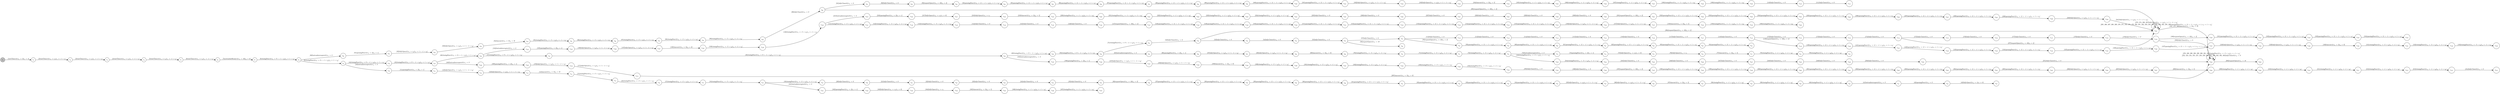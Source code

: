 digraph EFSM{
  graph [rankdir="LR", fontname="Latin Modern Math"];
  node [color="black", fillcolor="white", shape="circle", style="filled", fontname="Latin Modern Math"];
  edge [fontname="Latin Modern Math"];

  s0[fillcolor="gray", label=<s<sub>0</sub>>];
  s1[label=<s<sub>1</sub>>];
  s2[label=<s<sub>2</sub>>];
  s3[label=<s<sub>3</sub>>];
  s4[label=<s<sub>4</sub>>];
  s5[label=<s<sub>5</sub>>];
  s6[label=<s<sub>6</sub>>];
  s7[label=<s<sub>7</sub>>];
  s8[label=<s<sub>8</sub>>];
  s9[label=<s<sub>9</sub>>];
  s10[label=<s<sub>10</sub>>];
  s11[label=<s<sub>11</sub>>];
  s12[label=<s<sub>12</sub>>];
  s13[label=<s<sub>13</sub>>];
  s14[label=<s<sub>14</sub>>];
  s15[label=<s<sub>15</sub>>];
  s16[label=<s<sub>16</sub>>];
  s17[label=<s<sub>17</sub>>];
  s18[label=<s<sub>18</sub>>];
  s19[label=<s<sub>19</sub>>];
  s20[label=<s<sub>20</sub>>];
  s21[label=<s<sub>21</sub>>];
  s22[label=<s<sub>22</sub>>];
  s23[label=<s<sub>23</sub>>];
  s24[label=<s<sub>24</sub>>];
  s25[label=<s<sub>25</sub>>];
  s26[label=<s<sub>26</sub>>];
  s27[label=<s<sub>27</sub>>];
  s28[label=<s<sub>28</sub>>];
  s29[label=<s<sub>29</sub>>];
  s30[label=<s<sub>30</sub>>];
  s31[label=<s<sub>31</sub>>];
  s32[label=<s<sub>32</sub>>];
  s33[label=<s<sub>33</sub>>];
  s34[label=<s<sub>34</sub>>];
  s35[label=<s<sub>35</sub>>];
  s36[label=<s<sub>36</sub>>];
  s37[label=<s<sub>37</sub>>];
  s38[label=<s<sub>38</sub>>];
  s39[label=<s<sub>39</sub>>];
  s40[label=<s<sub>40</sub>>];
  s41[label=<s<sub>41</sub>>];
  s42[label=<s<sub>42</sub>>];
  s43[label=<s<sub>43</sub>>];
  s44[label=<s<sub>44</sub>>];
  s45[label=<s<sub>45</sub>>];
  s46[label=<s<sub>46</sub>>];
  s47[label=<s<sub>47</sub>>];
  s48[label=<s<sub>48</sub>>];
  s49[label=<s<sub>49</sub>>];
  s50[label=<s<sub>50</sub>>];
  s51[label=<s<sub>51</sub>>];
  s52[label=<s<sub>52</sub>>];
  s53[label=<s<sub>53</sub>>];
  s54[label=<s<sub>54</sub>>];
  s55[label=<s<sub>55</sub>>];
  s56[label=<s<sub>56</sub>>];
  s57[label=<s<sub>57</sub>>];
  s58[label=<s<sub>58</sub>>];
  s59[label=<s<sub>59</sub>>];
  s60[label=<s<sub>60</sub>>];
  s61[label=<s<sub>61</sub>>];
  s62[label=<s<sub>62</sub>>];
  s63[label=<s<sub>63</sub>>];
  s64[label=<s<sub>64</sub>>];
  s65[label=<s<sub>65</sub>>];
  s66[label=<s<sub>66</sub>>];
  s67[label=<s<sub>67</sub>>];
  s68[label=<s<sub>68</sub>>];
  s69[label=<s<sub>69</sub>>];
  s70[label=<s<sub>70</sub>>];
  s71[label=<s<sub>71</sub>>];
  s72[label=<s<sub>72</sub>>];
  s73[label=<s<sub>73</sub>>];
  s74[label=<s<sub>74</sub>>];
  s75[label=<s<sub>75</sub>>];
  s76[label=<s<sub>76</sub>>];
  s77[label=<s<sub>77</sub>>];
  s78[label=<s<sub>78</sub>>];
  s79[label=<s<sub>79</sub>>];
  s80[label=<s<sub>80</sub>>];
  s81[label=<s<sub>81</sub>>];
  s82[label=<s<sub>82</sub>>];
  s83[label=<s<sub>83</sub>>];
  s84[label=<s<sub>84</sub>>];
  s85[label=<s<sub>85</sub>>];
  s86[label=<s<sub>86</sub>>];
  s87[label=<s<sub>87</sub>>];
  s88[label=<s<sub>88</sub>>];
  s89[label=<s<sub>89</sub>>];
  s90[label=<s<sub>90</sub>>];
  s91[label=<s<sub>91</sub>>];
  s92[label=<s<sub>92</sub>>];
  s93[label=<s<sub>93</sub>>];
  s94[label=<s<sub>94</sub>>];
  s95[label=<s<sub>95</sub>>];
  s96[label=<s<sub>96</sub>>];
  s97[label=<s<sub>97</sub>>];
  s98[label=<s<sub>98</sub>>];
  s99[label=<s<sub>99</sub>>];
  s100[label=<s<sub>100</sub>>];
  s101[label=<s<sub>101</sub>>];
  s102[label=<s<sub>102</sub>>];
  s103[label=<s<sub>103</sub>>];
  s104[label=<s<sub>104</sub>>];
  s105[label=<s<sub>105</sub>>];
  s106[label=<s<sub>106</sub>>];
  s107[label=<s<sub>107</sub>>];
  s108[label=<s<sub>108</sub>>];
  s109[label=<s<sub>109</sub>>];
  s110[label=<s<sub>110</sub>>];
  s111[label=<s<sub>111</sub>>];
  s112[label=<s<sub>112</sub>>];
  s113[label=<s<sub>113</sub>>];
  s114[label=<s<sub>114</sub>>];
  s115[label=<s<sub>115</sub>>];
  s116[label=<s<sub>116</sub>>];
  s117[label=<s<sub>117</sub>>];
  s118[label=<s<sub>118</sub>>];
  s119[label=<s<sub>119</sub>>];
  s120[label=<s<sub>120</sub>>];
  s121[label=<s<sub>121</sub>>];
  s122[label=<s<sub>122</sub>>];
  s123[label=<s<sub>123</sub>>];
  s124[label=<s<sub>124</sub>>];
  s125[label=<s<sub>125</sub>>];
  s126[label=<s<sub>126</sub>>];
  s127[label=<s<sub>127</sub>>];
  s128[label=<s<sub>128</sub>>];
  s129[label=<s<sub>129</sub>>];
  s130[label=<s<sub>130</sub>>];
  s131[label=<s<sub>131</sub>>];
  s132[label=<s<sub>132</sub>>];
  s133[label=<s<sub>133</sub>>];
  s134[label=<s<sub>134</sub>>];
  s135[label=<s<sub>135</sub>>];
  s136[label=<s<sub>136</sub>>];
  s137[label=<s<sub>137</sub>>];
  s138[label=<s<sub>138</sub>>];
  s139[label=<s<sub>139</sub>>];
  s140[label=<s<sub>140</sub>>];
  s141[label=<s<sub>141</sub>>];
  s142[label=<s<sub>142</sub>>];
  s143[label=<s<sub>143</sub>>];
  s144[label=<s<sub>144</sub>>];
  s145[label=<s<sub>145</sub>>];
  s146[label=<s<sub>146</sub>>];
  s147[label=<s<sub>147</sub>>];
  s148[label=<s<sub>148</sub>>];
  s149[label=<s<sub>149</sub>>];
  s150[label=<s<sub>150</sub>>];
  s151[label=<s<sub>151</sub>>];
  s152[label=<s<sub>152</sub>>];
  s153[label=<s<sub>153</sub>>];
  s154[label=<s<sub>154</sub>>];
  s155[label=<s<sub>155</sub>>];
  s156[label=<s<sub>156</sub>>];
  s157[label=<s<sub>157</sub>>];
  s158[label=<s<sub>158</sub>>];
  s159[label=<s<sub>159</sub>>];
  s160[label=<s<sub>160</sub>>];
  s161[label=<s<sub>161</sub>>];
  s162[label=<s<sub>162</sub>>];
  s163[label=<s<sub>163</sub>>];
  s164[label=<s<sub>164</sub>>];
  s165[label=<s<sub>165</sub>>];
  s166[label=<s<sub>166</sub>>];
  s167[label=<s<sub>167</sub>>];
  s168[label=<s<sub>168</sub>>];
  s169[label=<s<sub>169</sub>>];
  s170[label=<s<sub>170</sub>>];
  s171[label=<s<sub>171</sub>>];
  s172[label=<s<sub>172</sub>>];
  s173[label=<s<sub>173</sub>>];
  s174[label=<s<sub>174</sub>>];
  s175[label=<s<sub>175</sub>>];
  s176[label=<s<sub>176</sub>>];
  s177[label=<s<sub>177</sub>>];
  s178[label=<s<sub>178</sub>>];
  s179[label=<s<sub>179</sub>>];
  s180[label=<s<sub>180</sub>>];
  s181[label=<s<sub>181</sub>>];
  s182[label=<s<sub>182</sub>>];
  s183[label=<s<sub>183</sub>>];
  s184[label=<s<sub>184</sub>>];
  s185[label=<s<sub>185</sub>>];
  s186[label=<s<sub>186</sub>>];
  s187[label=<s<sub>187</sub>>];
  s188[label=<s<sub>188</sub>>];
  s189[label=<s<sub>189</sub>>];
  s190[label=<s<sub>190</sub>>];
  s191[label=<s<sub>191</sub>>];
  s192[label=<s<sub>192</sub>>];
  s193[label=<s<sub>193</sub>>];
  s194[label=<s<sub>194</sub>>];
  s195[label=<s<sub>195</sub>>];
  s196[label=<s<sub>196</sub>>];
  s197[label=<s<sub>197</sub>>];
  s198[label=<s<sub>198</sub>>];
  s199[label=<s<sub>199</sub>>];
  s200[label=<s<sub>200</sub>>];
  s201[label=<s<sub>201</sub>>];
  s202[label=<s<sub>202</sub>>];
  s203[label=<s<sub>203</sub>>];
  s204[label=<s<sub>204</sub>>];
  s205[label=<s<sub>205</sub>>];
  s206[label=<s<sub>206</sub>>];
  s207[label=<s<sub>207</sub>>];
  s208[label=<s<sub>208</sub>>];
  s209[label=<s<sub>209</sub>>];
  s210[label=<s<sub>210</sub>>];
  s211[label=<s<sub>211</sub>>];
  s212[label=<s<sub>212</sub>>];
  s213[label=<s<sub>213</sub>>];
  s214[label=<s<sub>214</sub>>];
  s215[label=<s<sub>215</sub>>];
  s216[label=<s<sub>216</sub>>];
  s217[label=<s<sub>217</sub>>];
  s218[label=<s<sub>218</sub>>];
  s219[label=<s<sub>219</sub>>];
  s220[label=<s<sub>220</sub>>];
  s221[label=<s<sub>221</sub>>];
  s222[label=<s<sub>222</sub>>];
  s223[label=<s<sub>223</sub>>];
  s224[label=<s<sub>224</sub>>];
  s225[label=<s<sub>225</sub>>];
  s226[label=<s<sub>226</sub>>];
  s227[label=<s<sub>227</sub>>];
  s228[label=<s<sub>228</sub>>];
  s229[label=<s<sub>229</sub>>];
  s230[label=<s<sub>230</sub>>];
  s231[label=<s<sub>231</sub>>];
  s232[label=<s<sub>232</sub>>];
  s233[label=<s<sub>233</sub>>];
  s234[label=<s<sub>234</sub>>];
  s235[label=<s<sub>235</sub>>];
  s236[label=<s<sub>236</sub>>];
  s237[label=<s<sub>237</sub>>];
  s238[label=<s<sub>238</sub>>];
  s239[label=<s<sub>239</sub>>];
  s240[label=<s<sub>240</sub>>];
  s241[label=<s<sub>241</sub>>];
  s242[label=<s<sub>242</sub>>];
  s243[label=<s<sub>243</sub>>];
  s244[label=<s<sub>244</sub>>];
  s245[label=<s<sub>245</sub>>];
  s246[label=<s<sub>246</sub>>];
  s247[label=<s<sub>247</sub>>];
  s248[label=<s<sub>248</sub>>];
  s249[label=<s<sub>249</sub>>];
  s250[label=<s<sub>250</sub>>];
  s263[label=<s<sub>263</sub>>];

  s0->s1[label=<<i> [1]setTimer:0/o<sub>1</sub> := 5&#91;r<sub>1</sub> := 4&#93;</i>>];
  s1->s2[label=<<i> [2]waitTimer:0/o<sub>1</sub> := r<sub>1</sub>&#91;r<sub>1</sub> := -1 + r<sub>1</sub>&#93;</i>>];
  s2->s3[label=<<i> [3]waitTimer:0/o<sub>1</sub> := r<sub>1</sub>&#91;r<sub>1</sub> := -1 + r<sub>1</sub>&#93;</i>>];
  s3->s4[label=<<i> [4]waitTimer:0/o<sub>1</sub> := r<sub>1</sub>&#91;r<sub>1</sub> := -1 + r<sub>1</sub>&#93;</i>>];
  s4->s5[label=<<i> [5]waitTimer:0/o<sub>1</sub> := r<sub>1</sub>&#91;r<sub>1</sub> := -1 + r<sub>1</sub>&#93;</i>>];
  s5->s6[label=<<i> [6]waitTimer:0/o<sub>1</sub> := r<sub>1</sub>&#91;r<sub>1</sub> := -1 + r<sub>1</sub>&#93;</i>>];
  s6->s7[label=<<i> [7]systemInitReady:0/o<sub>1</sub> := 10&#91;r<sub>2</sub> := 0&#93;</i>>];
  s7->s8[label=<<i> [8]closingDoor:0/o<sub>1</sub> := 9 + -1 &times; r<sub>2</sub>&#91;r<sub>2</sub> := 1 + r<sub>2</sub>&#93;</i>>];
  s8->s9[label=<<i> [9]closingDoor:0/o<sub>1</sub> := 9 + -1 &times; r<sub>2</sub>&#91;r<sub>2</sub> := 1 + r<sub>2</sub>&#93;</i>>];
  s9->s10[label=<<i> [10]buttonInterrupted:0/o<sub>1</sub> := 3</i>>];
  s10->s11[label=<<i> [11]openingDoor:0/o<sub>1</sub> := 2&#91;r<sub>3</sub> := 1&#93;</i>>];
  s11->s12[label=<<i> [12]fullyOpen:0/o<sub>1</sub> := r<sub>3</sub>&#91;r<sub>3</sub> := 1 + -1 &times; r<sub>3</sub>&#93;</i>>];
  s12->s13[label=<<i> [13]fullyOpen:0/o<sub>1</sub> := r<sub>3</sub>&#91;r<sub>3</sub> := 1 + -1 &times; r<sub>3</sub>&#93;</i>>];
  s13->s14[label=<<i> [14]timeout:0/o<sub>1</sub> := 5&#91;r<sub>4</sub> := 9&#93;</i>>];
  s14->s15[label=<<i> [15]closingDoor:0/o<sub>1</sub> := -5 + r<sub>4</sub>&#91;r<sub>4</sub> := -1 + r<sub>4</sub>&#93;</i>>];
  s15->s16[label=<<i> [16]closingDoor:0/o<sub>1</sub> := -5 + r<sub>4</sub>&#91;r<sub>4</sub> := -1 + r<sub>4</sub>&#93;</i>>];
  s16->s17[label=<<i> [17]closingDoor:0/o<sub>1</sub> := -5 + r<sub>4</sub>&#91;r<sub>4</sub> := -1 + r<sub>4</sub>&#93;</i>>];
  s17->s18[label=<<i> [18]closingDoor:0/o<sub>1</sub> := -5 + r<sub>4</sub>&#91;r<sub>4</sub> := -1 + r<sub>4</sub>&#93;</i>>];
  s18->s19[label=<<i> [19]closingDoor:0/o<sub>1</sub> := -5 + r<sub>4</sub>&#91;r<sub>4</sub> := -1 + r<sub>4</sub>&#93;</i>>];
  s19->s20[label=<<i> [20]fullyClosed:0/o<sub>1</sub> := 0</i>>];
  s20->s21[label=<<i> [21]fullyClosed:0/o<sub>1</sub> := 0</i>>];
  s21->s22[label=<<i> [22]fullyClosed:0/o<sub>1</sub> := 0</i>>];
  s22->s23[label=<<i> [23]fullyClosed:0/o<sub>1</sub> := 0</i>>];
  s23->s24[label=<<i> [24]fullyClosed:0/o<sub>1</sub> := 0</i>>];
  s24->s25[label=<<i> [25]fullyClosed:0/o<sub>1</sub> := 0</i>>];
  s25->s26[label=<<i> [26]requestOpen:0/o<sub>1</sub> := 10&#91;r<sub>5</sub> := 2&#93;</i>>];
  s26->s27[label=<<i> [27]openingDoor:0/o<sub>1</sub> := 11 + -1 &times; r<sub>5</sub>&#91;r<sub>5</sub> := 1 + r<sub>5</sub>&#93;</i>>];
  s27->s28[label=<<i> [28]openingDoor:0/o<sub>1</sub> := 11 + -1 &times; r<sub>5</sub>&#91;r<sub>5</sub> := 1 + r<sub>5</sub>&#93;</i>>];
  s28->s29[label=<<i> [29]openingDoor:0/o<sub>1</sub> := 11 + -1 &times; r<sub>5</sub>&#91;r<sub>5</sub> := 1 + r<sub>5</sub>&#93;</i>>];
  s29->s30[label=<<i> [30]openingDoor:0/o<sub>1</sub> := 11 + -1 &times; r<sub>5</sub>&#91;r<sub>5</sub> := 1 + r<sub>5</sub>&#93;</i>>];
  s30->s31[label=<<i> [31]openingDoor:0/o<sub>1</sub> := 11 + -1 &times; r<sub>5</sub>&#91;r<sub>5</sub> := 1 + r<sub>5</sub>&#93;</i>>];
  s31->s32[label=<<i> [32]openingDoor:0/o<sub>1</sub> := 11 + -1 &times; r<sub>5</sub>&#91;r<sub>5</sub> := 1 + r<sub>5</sub>&#93;</i>>];
  s32->s33[label=<<i> [33]openingDoor:0/o<sub>1</sub> := 11 + -1 &times; r<sub>5</sub>&#91;r<sub>5</sub> := 1 + r<sub>5</sub>&#93;</i>>];
  s33->s34[label=<<i> [34]openingDoor:0/o<sub>1</sub> := 11 + -1 &times; r<sub>5</sub>&#91;r<sub>5</sub> := 1 + r<sub>5</sub>&#93;</i>>];
  s34->s35[label=<<i> [35]fullyOpen:0/o<sub>1</sub> := r<sub>3</sub>&#91;r<sub>3</sub> := 1 + -1 &times; r<sub>3</sub>&#93;</i>>];
  s35->s36[label=<<i> [36]fullyOpen:0/o<sub>1</sub> := r<sub>3</sub>&#91;r<sub>3</sub> := 1 + -1 &times; r<sub>3</sub>&#93;</i>>];
  s36->s37[label=<<i> [37]timeout:0/o<sub>1</sub> := 5&#91;r<sub>6</sub> := 5&#93;</i>>];
  s37->s38[label=<<i> [38]closingDoor:0/o<sub>1</sub> := -1 + r<sub>6</sub>&#91;r<sub>6</sub> := -1 + r<sub>6</sub>&#93;</i>>];
  s38->s39[label=<<i> [39]closingDoor:0/o<sub>1</sub> := -1 + r<sub>6</sub>&#91;r<sub>6</sub> := -1 + r<sub>6</sub>&#93;</i>>];
  s39->s40[label=<<i> [40]closingDoor:0/o<sub>1</sub> := -1 + r<sub>6</sub>&#91;r<sub>6</sub> := -1 + r<sub>6</sub>&#93;</i>>];
  s40->s41[label=<<i> [41]buttonInterrupted:0/o<sub>1</sub> := 3</i>>];
  s41->s42[label=<<i> [42]openingDoor:0/o<sub>1</sub> := 2</i>>];
  s42->s43[label=<<i> [43]fullyOpen:0/o<sub>1</sub> := 1&#91;r<sub>7</sub> := 0&#93;</i>>];
  s9->s44[label=<<i> [44]closingDoor:0/o<sub>1</sub> := 9 + -1 &times; r<sub>2</sub>&#91;r<sub>2</sub> := 1 + r<sub>2</sub>&#93;</i>>];
  s44->s45[label=<<i> [45]closingDoor:0/o<sub>1</sub> := 9 + -1 &times; r<sub>2</sub>&#91;r<sub>2</sub> := 1 + r<sub>2</sub>&#93;</i>>];
  s45->s46[label=<<i> [46]closingDoor:0/o<sub>1</sub> := 9 + -1 &times; r<sub>2</sub>&#91;r<sub>2</sub> := 1 + r<sub>2</sub>&#93;</i>>];
  s46->s47[label=<<i> [47]closingDoor:0/o<sub>1</sub> := 9 + -1 &times; r<sub>2</sub>&#91;r<sub>2</sub> := 1 + r<sub>2</sub>&#93;</i>>];
  s47->s48[label=<<i> [48]closingDoor:0/o<sub>1</sub> := 9 + -1 &times; r<sub>2</sub>&#91;r<sub>2</sub> := 1 + r<sub>2</sub>&#93;</i>>];
  s48->s49[label=<<i> [49]closingDoor:0/o<sub>1</sub> := 9 + -1 &times; r<sub>2</sub>&#91;r<sub>2</sub> := 1 + r<sub>2</sub>&#93;</i>>];
  s49->s50[label=<<i> [50]closingDoor:0/o<sub>1</sub> := 9 + -1 &times; r<sub>2</sub>&#91;r<sub>2</sub> := 1 + r<sub>2</sub>&#93;</i>>];
  s50->s51[label=<<i> [51]closingDoor:0/o<sub>1</sub> := 9 + -1 &times; r<sub>2</sub>&#91;r<sub>2</sub> := 1 + r<sub>2</sub>&#93;</i>>];
  s51->s52[label=<<i> [52]fullyClosed:0/o<sub>1</sub> := 0</i>>];
  s52->s53[label=<<i> [53]fullyClosed:0/o<sub>1</sub> := 0</i>>];
  s53->s54[label=<<i> [54]fullyClosed:0/o<sub>1</sub> := 0</i>>];
  s54->s55[label=<<i> [55]fullyClosed:0/o<sub>1</sub> := 0</i>>];
  s55->s56[label=<<i> [56]requestOpen:0/o<sub>1</sub> := 10</i>>];
  s55->s57[label=<<i> [57]fullyClosed:0/o<sub>1</sub> := 0</i>>];
  s57->s58[label=<<i> [58]requestOpen:0/o<sub>1</sub> := 10&#91;r<sub>5</sub> := 2&#93;</i>>];
  s58->s59[label=<<i> [59]openingDoor:0/o<sub>1</sub> := 11 + -1 &times; r<sub>5</sub>&#91;r<sub>5</sub> := 1 + r<sub>5</sub>&#93;</i>>];
  s59->s60[label=<<i> [60]openingDoor:0/o<sub>1</sub> := 11 + -1 &times; r<sub>5</sub>&#91;r<sub>5</sub> := 1 + r<sub>5</sub>&#93;</i>>];
  s60->s61[label=<<i> [61]openingDoor:0/o<sub>1</sub> := 11 + -1 &times; r<sub>5</sub>&#91;r<sub>5</sub> := 1 + r<sub>5</sub>&#93;</i>>];
  s61->s62[label=<<i> [62]openingDoor:0/o<sub>1</sub> := 11 + -1 &times; r<sub>5</sub>&#91;r<sub>5</sub> := 1 + r<sub>5</sub>&#93;</i>>];
  s62->s63[label=<<i> [63]openingDoor:0/o<sub>1</sub> := 11 + -1 &times; r<sub>5</sub>&#91;r<sub>5</sub> := 1 + r<sub>5</sub>&#93;</i>>];
  s63->s64[label=<<i> [64]openingDoor:0/o<sub>1</sub> := 11 + -1 &times; r<sub>5</sub>&#91;r<sub>5</sub> := 1 + r<sub>5</sub>&#93;</i>>];
  s50->s65[label=<<i> [65]buttonInterrupted:0/o<sub>1</sub> := 3</i>>];
  s65->s66[label=<<i> [66]openingDoor:0/o<sub>1</sub> := 2&#91;r<sub>3</sub> := 1&#93;</i>>];
  s66->s67[label=<<i> [67]fullyOpen:0/o<sub>1</sub> := r<sub>3</sub>&#91;r<sub>3</sub> := 1 + -1 &times; r<sub>3</sub>&#93;</i>>];
  s67->s68[label=<<i> [68]fullyOpen:0/o<sub>1</sub> := r<sub>3</sub>&#91;r<sub>3</sub> := 1 + -1 &times; r<sub>3</sub>&#93;</i>>];
  s68->s69[label=<<i> [69]timeout:0/o<sub>1</sub> := 5&#91;r<sub>4</sub> := 9&#93;</i>>];
  s69->s70[label=<<i> [70]closingDoor:0/o<sub>1</sub> := -5 + r<sub>4</sub>&#91;r<sub>4</sub> := -1 + r<sub>4</sub>&#93;</i>>];
  s70->s71[label=<<i> [71]closingDoor:0/o<sub>1</sub> := -5 + r<sub>4</sub>&#91;r<sub>4</sub> := -1 + r<sub>4</sub>&#93;</i>>];
  s71->s72[label=<<i> [72]closingDoor:0/o<sub>1</sub> := -5 + r<sub>4</sub>&#91;r<sub>4</sub> := -1 + r<sub>4</sub>&#93;</i>>];
  s72->s73[label=<<i> [73]buttonInterrupted:0/o<sub>1</sub> := 3</i>>];
  s73->s74[label=<<i> [74]openingDoor:0/o<sub>1</sub> := 2&#91;r<sub>7</sub> := 1&#93;</i>>];
  s74->s75[label=<<i> [75]fullyOpen:0/o<sub>1</sub> := r<sub>7</sub>&#91;r<sub>7</sub> := 0&#93;</i>>];
  s75->s76[label=<<i> [76]fullyOpen:0/o<sub>1</sub> := r<sub>7</sub></i>>];
  s76->s77[label=<<i> [77]timeout:0/o<sub>1</sub> := 5&#91;r<sub>6</sub> := 5&#93;</i>>];
  s77->s78[label=<<i> [78]closingDoor:0/o<sub>1</sub> := -1 + r<sub>6</sub>&#91;r<sub>6</sub> := -1 + r<sub>6</sub>&#93;</i>>];
  s78->s79[label=<<i> [79]closingDoor:0/o<sub>1</sub> := -1 + r<sub>6</sub>&#91;r<sub>6</sub> := -1 + r<sub>6</sub>&#93;</i>>];
  s8->s80[label=<<i> [80]buttonInterrupted:0/o<sub>1</sub> := 3</i>>];
  s80->s81[label=<<i> [81]openingDoor:0/o<sub>1</sub> := 2&#91;r<sub>3</sub> := 1&#93;</i>>];
  s81->s82[label=<<i> [82]fullyOpen:0/o<sub>1</sub> := r<sub>3</sub>&#91;r<sub>3</sub> := 1 + -1 &times; r<sub>3</sub>&#93;</i>>];
  s82->s83[label=<<i> [83]fullyOpen:0/o<sub>1</sub> := r<sub>3</sub>&#91;r<sub>3</sub> := 1 + -1 &times; r<sub>3</sub>&#93;</i>>];
  s83->s84[label=<<i> [84]timeout:0/o<sub>1</sub> := 5&#91;r<sub>4</sub> := 9&#93;</i>>];
  s84->s85[label=<<i> [85]closingDoor:0/o<sub>1</sub> := -5 + r<sub>4</sub>&#91;r<sub>4</sub> := -1 + r<sub>4</sub>&#93;</i>>];
  s85->s86[label=<<i> [86]closingDoor:0/o<sub>1</sub> := -5 + r<sub>4</sub>&#91;r<sub>4</sub> := -1 + r<sub>4</sub>&#93;</i>>];
  s86->s87[label=<<i> [87]closingDoor:0/o<sub>1</sub> := -5 + r<sub>4</sub>&#91;r<sub>4</sub> := -1 + r<sub>4</sub>&#93;</i>>];
  s87->s88[label=<<i> [88]closingDoor:0/o<sub>1</sub> := -5 + r<sub>4</sub>&#91;r<sub>4</sub> := -1 + r<sub>4</sub>&#93;</i>>];
  s88->s89[label=<<i> [89]closingDoor:0/o<sub>1</sub> := -5 + r<sub>4</sub>&#91;r<sub>4</sub> := -1 + r<sub>4</sub>&#93;</i>>];
  s89->s90[label=<<i> [90]fullyClosed:0/o<sub>1</sub> := 0</i>>];
  s90->s91[label=<<i> [91]fullyClosed:0/o<sub>1</sub> := 0</i>>];
  s91->s92[label=<<i> [92]fullyClosed:0/o<sub>1</sub> := 0</i>>];
  s92->s93[label=<<i> [93]requestOpen:0/o<sub>1</sub> := 10&#91;r<sub>5</sub> := 2&#93;</i>>];
  s93->s94[label=<<i> [94]openingDoor:0/o<sub>1</sub> := 11 + -1 &times; r<sub>5</sub>&#91;r<sub>5</sub> := 1 + r<sub>5</sub>&#93;</i>>];
  s94->s95[label=<<i> [95]openingDoor:0/o<sub>1</sub> := 11 + -1 &times; r<sub>5</sub>&#91;r<sub>5</sub> := 1 + r<sub>5</sub>&#93;</i>>];
  s95->s96[label=<<i> [96]openingDoor:0/o<sub>1</sub> := 11 + -1 &times; r<sub>5</sub>&#91;r<sub>5</sub> := 1 + r<sub>5</sub>&#93;</i>>];
  s96->s97[label=<<i> [97]openingDoor:0/o<sub>1</sub> := 11 + -1 &times; r<sub>5</sub>&#91;r<sub>5</sub> := 1 + r<sub>5</sub>&#93;</i>>];
  s97->s98[label=<<i> [98]openingDoor:0/o<sub>1</sub> := 11 + -1 &times; r<sub>5</sub>&#91;r<sub>5</sub> := 1 + r<sub>5</sub>&#93;</i>>];
  s98->s99[label=<<i> [99]openingDoor:0/o<sub>1</sub> := 11 + -1 &times; r<sub>5</sub>&#91;r<sub>5</sub> := 1 + r<sub>5</sub>&#93;</i>>];
  s99->s100[label=<<i> [100]openingDoor:0/o<sub>1</sub> := 11 + -1 &times; r<sub>5</sub>&#91;r<sub>5</sub> := 1 + r<sub>5</sub>&#93;</i>>];
  s100->s101[label=<<i> [101]openingDoor:0/o<sub>1</sub> := 11 + -1 &times; r<sub>5</sub>&#91;r<sub>5</sub> := 1 + r<sub>5</sub>&#93;</i>>];
  s101->s102[label=<<i> [102]fullyOpen:0/o<sub>1</sub> := r<sub>3</sub>&#91;r<sub>3</sub> := 1 + -1 &times; r<sub>3</sub>&#93;</i>>];
  s102->s103[label=<<i> [103]fullyOpen:0/o<sub>1</sub> := r<sub>3</sub>&#91;r<sub>3</sub> := 1 + -1 &times; r<sub>3</sub>&#93;</i>>];
  s103->s104[label=<<i> [104]timeout:0/o<sub>1</sub> := 5&#91;r<sub>6</sub> := 5&#93;</i>>];
  s104->s105[label=<<i> [105]closingDoor:0/o<sub>1</sub> := -1 + r<sub>6</sub>&#91;r<sub>6</sub> := -1 + r<sub>6</sub>&#93;</i>>];
  s105->s106[label=<<i> [106]closingDoor:0/o<sub>1</sub> := -1 + r<sub>6</sub>&#91;r<sub>6</sub> := -1 + r<sub>6</sub>&#93;</i>>];
  s106->s107[label=<<i> [107]closingDoor:0/o<sub>1</sub> := -1 + r<sub>6</sub>&#91;r<sub>6</sub> := -1 + r<sub>6</sub>&#93;</i>>];
  s107->s108[label=<<i> [108]closingDoor:0/o<sub>1</sub> := -1 + r<sub>6</sub>&#91;r<sub>6</sub> := -1 + r<sub>6</sub>&#93;</i>>];
  s108->s109[label=<<i> [109]closingDoor:0/o<sub>1</sub> := -1 + r<sub>6</sub>&#91;r<sub>6</sub> := -1 + r<sub>6</sub>&#93;</i>>];
  s109->s110[label=<<i> [110]fullyClosed:0/o<sub>1</sub> := 0</i>>];
  s110->s111[label=<<i> [111]fullyClosed:0/o<sub>1</sub> := 0</i>>];
  s57->s112[label=<<i> [112]fullyClosed:0/o<sub>1</sub> := 0</i>>];
  s112->s113[label=<<i> [113]fullyClosed:0/o<sub>1</sub> := 0</i>>];
  s113->s114[label=<<i> [114]fullyClosed:0/o<sub>1</sub> := 0</i>>];
  s114->s115[label=<<i> [115]fullyClosed:0/o<sub>1</sub> := 0</i>>];
  s115->s116[label=<<i> [116]fullyClosed:0/o<sub>1</sub> := 0</i>>];
  s116->s117[label=<<i> [117]fullyClosed:0/o<sub>1</sub> := 0</i>>];
  s117->s118[label=<<i> [118]fullyClosed:0/o<sub>1</sub> := 0</i>>];
  s118->s119[label=<<i> [119]requestOpen:0/o<sub>1</sub> := 10&#91;r<sub>5</sub> := 2&#93;</i>>];
  s119->s120[label=<<i> [120]openingDoor:0/o<sub>1</sub> := 11 + -1 &times; r<sub>5</sub>&#91;r<sub>5</sub> := 1 + r<sub>5</sub>&#93;</i>>];
  s120->s121[label=<<i> [121]openingDoor:0/o<sub>1</sub> := 11 + -1 &times; r<sub>5</sub>&#91;r<sub>5</sub> := 1 + r<sub>5</sub>&#93;</i>>];
  s121->s122[label=<<i> [122]openingDoor:0/o<sub>1</sub> := 11 + -1 &times; r<sub>5</sub>&#91;r<sub>5</sub> := 1 + r<sub>5</sub>&#93;</i>>];
  s122->s123[label=<<i> [123]openingDoor:0/o<sub>1</sub> := 11 + -1 &times; r<sub>5</sub>&#91;r<sub>5</sub> := 1 + r<sub>5</sub>&#93;</i>>];
  s123->s124[label=<<i> [124]openingDoor:0/o<sub>1</sub> := 11 + -1 &times; r<sub>5</sub>&#91;r<sub>5</sub> := 1 + r<sub>5</sub>&#93;</i>>];
  s124->s125[label=<<i> [125]openingDoor:0/o<sub>1</sub> := 11 + -1 &times; r<sub>5</sub>&#91;r<sub>5</sub> := 1 + r<sub>5</sub>&#93;</i>>];
  s125->s126[label=<<i> [126]openingDoor:0/o<sub>1</sub> := 11 + -1 &times; r<sub>5</sub>&#91;r<sub>5</sub> := 1 + r<sub>5</sub>&#93;</i>>];
  s126->s127[label=<<i> [127]openingDoor:0/o<sub>1</sub> := 11 + -1 &times; r<sub>5</sub>&#91;r<sub>3</sub> := 1, r<sub>5</sub> := 1 + r<sub>5</sub>&#93;</i>>];
  s127->s128[label=<<i> [128]fullyOpen:0/o<sub>1</sub> := r<sub>3</sub>&#91;r<sub>3</sub> := 1 + -1 &times; r<sub>3</sub>&#93;</i>>];
  s128->s129[label=<<i> [129]fullyOpen:0/o<sub>1</sub> := r<sub>3</sub>&#91;r<sub>3</sub> := 1 + -1 &times; r<sub>3</sub>&#93;</i>>];
  s129->s130[label=<<i> [130]timeout:0/o<sub>1</sub> := 5&#91;r<sub>4</sub> := 9&#93;</i>>];
  s130->s131[label=<<i> [131]closingDoor:0/o<sub>1</sub> := -5 + r<sub>4</sub>&#91;r<sub>4</sub> := -1 + r<sub>4</sub>&#93;</i>>];
  s131->s132[label=<<i> [132]closingDoor:0/o<sub>1</sub> := -5 + r<sub>4</sub>&#91;r<sub>4</sub> := -1 + r<sub>4</sub>&#93;</i>>];
  s132->s133[label=<<i> [133]closingDoor:0/o<sub>1</sub> := -5 + r<sub>4</sub>&#91;r<sub>4</sub> := -1 + r<sub>4</sub>&#93;</i>>];
  s46->s134[label=<<i> [134]buttonInterrupted:0/o<sub>1</sub> := 3</i>>];
  s134->s135[label=<<i> [135]openingDoor:0/o<sub>1</sub> := 2&#91;r<sub>3</sub> := 1&#93;</i>>];
  s135->s136[label=<<i> [136]fullyOpen:0/o<sub>1</sub> := r<sub>3</sub>&#91;r<sub>3</sub> := 1 + -1 &times; r<sub>3</sub>&#93;</i>>];
  s136->s137[label=<<i> [137]fullyOpen:0/o<sub>1</sub> := r<sub>3</sub>&#91;r<sub>3</sub> := 1 + -1 &times; r<sub>3</sub>&#93;</i>>];
  s137->s138[label=<<i> [138]timeout:0/o<sub>1</sub> := 5&#91;r<sub>4</sub> := 9&#93;</i>>];
  s138->s139[label=<<i> [139]closingDoor:0/o<sub>1</sub> := -5 + r<sub>4</sub>&#91;r<sub>4</sub> := -1 + r<sub>4</sub>&#93;</i>>];
  s139->s140[label=<<i> [140]closingDoor:0/o<sub>1</sub> := -5 + r<sub>4</sub>&#91;r<sub>4</sub> := -1 + r<sub>4</sub>&#93;</i>>];
  s140->s141[label=<<i> [141]closingDoor:0/o<sub>1</sub> := -5 + r<sub>4</sub>&#91;r<sub>4</sub> := -1 + r<sub>4</sub>&#93;</i>>];
  s141->s142[label=<<i> [142]closingDoor:0/o<sub>1</sub> := -5 + r<sub>4</sub>&#91;r<sub>4</sub> := -1 + r<sub>4</sub>&#93;</i>>];
  s142->s143[label=<<i> [143]closingDoor:0/o<sub>1</sub> := -5 + r<sub>4</sub>&#91;r<sub>4</sub> := -1 + r<sub>4</sub>&#93;</i>>];
  s143->s144[label=<<i> [144]fullyClosed:0/o<sub>1</sub> := 0</i>>];
  s144->s145[label=<<i> [145]fullyClosed:0/o<sub>1</sub> := 0</i>>];
  s145->s146[label=<<i> [146]fullyClosed:0/o<sub>1</sub> := 0</i>>];
  s146->s147[label=<<i> [147]requestOpen:0/o<sub>1</sub> := 10&#91;r<sub>5</sub> := 2&#93;</i>>];
  s147->s148[label=<<i> [148]openingDoor:0/o<sub>1</sub> := 11 + -1 &times; r<sub>5</sub>&#91;r<sub>5</sub> := 1 + r<sub>5</sub>&#93;</i>>];
  s148->s149[label=<<i> [149]openingDoor:0/o<sub>1</sub> := 11 + -1 &times; r<sub>5</sub>&#91;r<sub>5</sub> := 1 + r<sub>5</sub>&#93;</i>>];
  s149->s150[label=<<i> [150]openingDoor:0/o<sub>1</sub> := 11 + -1 &times; r<sub>5</sub>&#91;r<sub>5</sub> := 1 + r<sub>5</sub>&#93;</i>>];
  s150->s151[label=<<i> [151]openingDoor:0/o<sub>1</sub> := 11 + -1 &times; r<sub>5</sub>&#91;r<sub>5</sub> := 1 + r<sub>5</sub>&#93;</i>>];
  s151->s152[label=<<i> [152]openingDoor:0/o<sub>1</sub> := 11 + -1 &times; r<sub>5</sub>&#91;r<sub>5</sub> := 1 + r<sub>5</sub>&#93;</i>>];
  s152->s153[label=<<i> [153]openingDoor:0/o<sub>1</sub> := 11 + -1 &times; r<sub>5</sub>&#91;r<sub>5</sub> := 1 + r<sub>5</sub>&#93;</i>>];
  s153->s154[label=<<i> [154]openingDoor:0/o<sub>1</sub> := 11 + -1 &times; r<sub>5</sub>&#91;r<sub>5</sub> := 1 + r<sub>5</sub>&#93;</i>>];
  s154->s155[label=<<i> [155]openingDoor:0/o<sub>1</sub> := 11 + -1 &times; r<sub>5</sub>&#91;r<sub>5</sub> := 1 + r<sub>5</sub>&#93;</i>>];
  s155->s156[label=<<i> [156]fullyOpen:0/o<sub>1</sub> := r<sub>3</sub>&#91;r<sub>3</sub> := 1 + -1 &times; r<sub>3</sub>&#93;</i>>];
  s156->s157[label=<<i> [157]fullyOpen:0/o<sub>1</sub> := r<sub>3</sub>&#91;r<sub>3</sub> := 1 + -1 &times; r<sub>3</sub>&#93;</i>>];
  s157->s158[label=<<i> [158]timeout:0/o<sub>1</sub> := 5&#91;r<sub>6</sub> := 5&#93;</i>>];
  s158->s159[label=<<i> [159]closingDoor:0/o<sub>1</sub> := -1 + r<sub>6</sub>&#91;r<sub>6</sub> := -1 + r<sub>6</sub>&#93;</i>>];
  s159->s160[label=<<i> [160]closingDoor:0/o<sub>1</sub> := -1 + r<sub>6</sub>&#91;r<sub>6</sub> := -1 + r<sub>6</sub>&#93;</i>>];
  s18->s161[label=<<i> [161]buttonInterrupted:0/o<sub>1</sub> := 3</i>>];
  s161->s162[label=<<i> [162]openingDoor:0/o<sub>1</sub> := 2&#91;r<sub>7</sub> := 1&#93;</i>>];
  s162->s163[label=<<i> [163]fullyOpen:0/o<sub>1</sub> := r<sub>7</sub>&#91;r<sub>7</sub> := 0&#93;</i>>];
  s163->s164[label=<<i> [164]fullyOpen:0/o<sub>1</sub> := r<sub>7</sub></i>>];
  s164->s165[label=<<i> [165]timeout:0/o<sub>1</sub> := 5&#91;r<sub>6</sub> := 5&#93;</i>>];
  s165->s166[label=<<i> [166]closingDoor:0/o<sub>1</sub> := -1 + r<sub>6</sub>&#91;r<sub>6</sub> := -1 + r<sub>6</sub>&#93;</i>>];
  s166->s167[label=<<i> [167]closingDoor:0/o<sub>1</sub> := -1 + r<sub>6</sub>&#91;r<sub>6</sub> := -1 + r<sub>6</sub>&#93;</i>>];
  s45->s168[label=<<i> [168]buttonInterrupted:0/o<sub>1</sub> := 3</i>>];
  s168->s169[label=<<i> [169]openingDoor:0/o<sub>1</sub> := 2&#91;r<sub>3</sub> := 1&#93;</i>>];
  s169->s170[label=<<i> [170]fullyOpen:0/o<sub>1</sub> := r<sub>3</sub>&#91;r<sub>3</sub> := 1 + -1 &times; r<sub>3</sub>&#93;</i>>];
  s170->s171[label=<<i> [171]fullyOpen:0/o<sub>1</sub> := r<sub>3</sub>&#91;r<sub>3</sub> := 1 + -1 &times; r<sub>3</sub>&#93;</i>>];
  s118->s172[label=<<i> [172]fullyClosed:0/o<sub>1</sub> := 0</i>>];
  s172->s173[label=<<i> [173]fullyClosed:0/o<sub>1</sub> := 0</i>>];
  s173->s174[label=<<i> [174]fullyClosed:0/o<sub>1</sub> := 0</i>>];
  s174->s175[label=<<i> [175]fullyClosed:0/o<sub>1</sub> := 0</i>>];
  s175->s176[label=<<i> [176]fullyClosed:0/o<sub>1</sub> := 0</i>>];
  s176->s177[label=<<i> [177]fullyClosed:0/o<sub>1</sub> := 0</i>>];
  s177->s178[label=<<i> [178]fullyClosed:0/o<sub>1</sub> := 0</i>>];
  s178->s179[label=<<i> [179]fullyClosed:0/o<sub>1</sub> := 0</i>>];
  s179->s180[label=<<i> [180]requestOpen:0/o<sub>1</sub> := 10&#91;r<sub>5</sub> := 2&#93;</i>>];
  s180->s181[label=<<i> [181]openingDoor:0/o<sub>1</sub> := 11 + -1 &times; r<sub>5</sub>&#91;r<sub>5</sub> := 1 + r<sub>5</sub>&#93;</i>>];
  s181->s182[label=<<i> [182]openingDoor:0/o<sub>1</sub> := 11 + -1 &times; r<sub>5</sub>&#91;r<sub>5</sub> := 1 + r<sub>5</sub>&#93;</i>>];
  s182->s183[label=<<i> [183]openingDoor:0/o<sub>1</sub> := 11 + -1 &times; r<sub>5</sub>&#91;r<sub>5</sub> := 1 + r<sub>5</sub>&#93;</i>>];
  s183->s184[label=<<i> [184]openingDoor:0/o<sub>1</sub> := 11 + -1 &times; r<sub>5</sub>&#91;r<sub>5</sub> := 1 + r<sub>5</sub>&#93;</i>>];
  s48->s185[label=<<i> [185]buttonInterrupted:0/o<sub>1</sub> := 3</i>>];
  s185->s186[label=<<i> [186]openingDoor:0/o<sub>1</sub> := 2&#91;r<sub>3</sub> := 1&#93;</i>>];
  s186->s187[label=<<i> [187]fullyOpen:0/o<sub>1</sub> := r<sub>3</sub>&#91;r<sub>3</sub> := 1 + -1 &times; r<sub>3</sub>&#93;</i>>];
  s187->s188[label=<<i> [188]fullyOpen:0/o<sub>1</sub> := r<sub>3</sub>&#91;r<sub>3</sub> := 1 + -1 &times; r<sub>3</sub>&#93;</i>>];
  s188->s189[label=<<i> [189]timeout:0/o<sub>1</sub> := 5&#91;r<sub>4</sub> := 9&#93;</i>>];
  s189->s190[label=<<i> [190]closingDoor:0/o<sub>1</sub> := -5 + r<sub>4</sub>&#91;r<sub>4</sub> := -1 + r<sub>4</sub>&#93;</i>>];
  s190->s191[label=<<i> [191]closingDoor:0/o<sub>1</sub> := -5 + r<sub>4</sub>&#91;r<sub>4</sub> := -1 + r<sub>4</sub>&#93;</i>>];
  s191->s192[label=<<i> [192]closingDoor:0/o<sub>1</sub> := -5 + r<sub>4</sub>&#91;r<sub>4</sub> := -1 + r<sub>4</sub>&#93;</i>>];
  s192->s193[label=<<i> [193]closingDoor:0/o<sub>1</sub> := -5 + r<sub>4</sub>&#91;r<sub>4</sub> := -1 + r<sub>4</sub>&#93;</i>>];
  s193->s194[label=<<i> [194]closingDoor:0/o<sub>1</sub> := -5 + r<sub>4</sub>&#91;r<sub>4</sub> := -1 + r<sub>4</sub>&#93;</i>>];
  s194->s195[label=<<i> [195]fullyClosed:0/o<sub>1</sub> := 0</i>>];
  s195->s196[label=<<i> [196]fullyClosed:0/o<sub>1</sub> := 0</i>>];
  s196->s197[label=<<i> [197]requestOpen:0/o<sub>1</sub> := 10&#91;r<sub>5</sub> := 2&#93;</i>>];
  s197->s198[label=<<i> [198]openingDoor:0/o<sub>1</sub> := 11 + -1 &times; r<sub>5</sub>&#91;r<sub>5</sub> := 1 + r<sub>5</sub>&#93;</i>>];
  s198->s199[label=<<i> [199]openingDoor:0/o<sub>1</sub> := 11 + -1 &times; r<sub>5</sub>&#91;r<sub>5</sub> := 1 + r<sub>5</sub>&#93;</i>>];
  s199->s200[label=<<i> [200]openingDoor:0/o<sub>1</sub> := 11 + -1 &times; r<sub>5</sub>&#91;r<sub>5</sub> := 1 + r<sub>5</sub>&#93;</i>>];
  s200->s201[label=<<i> [201]openingDoor:0/o<sub>1</sub> := 11 + -1 &times; r<sub>5</sub>&#91;r<sub>5</sub> := 1 + r<sub>5</sub>&#93;</i>>];
  s201->s202[label=<<i> [202]openingDoor:0/o<sub>1</sub> := 11 + -1 &times; r<sub>5</sub>&#91;r<sub>5</sub> := 1 + r<sub>5</sub>&#93;</i>>];
  s202->s203[label=<<i> [203]openingDoor:0/o<sub>1</sub> := 11 + -1 &times; r<sub>5</sub>&#91;r<sub>5</sub> := 1 + r<sub>5</sub>&#93;</i>>];
  s203->s204[label=<<i> [204]openingDoor:0/o<sub>1</sub> := 11 + -1 &times; r<sub>5</sub>&#91;r<sub>5</sub> := 1 + r<sub>5</sub>&#93;</i>>];
  s204->s205[label=<<i> [205]openingDoor:0/o<sub>1</sub> := 11 + -1 &times; r<sub>5</sub>&#91;r<sub>5</sub> := 1 + r<sub>5</sub>&#93;</i>>];
  s205->s206[label=<<i> [206]fullyOpen:0/o<sub>1</sub> := r<sub>3</sub>&#91;r<sub>3</sub> := 1 + -1 &times; r<sub>3</sub>&#93;</i>>];
  s206->s207[label=<<i> [207]fullyOpen:0/o<sub>1</sub> := r<sub>3</sub>&#91;r<sub>3</sub> := 1 + -1 &times; r<sub>3</sub>&#93;</i>>];
  s207->s208[label=<<i> [208]timeout:0/o<sub>1</sub> := 5&#91;r<sub>6</sub> := 5&#93;</i>>];
  s208->s209[label=<<i> [209]closingDoor:0/o<sub>1</sub> := -1 + r<sub>6</sub>&#91;r<sub>6</sub> := -1 + r<sub>6</sub>&#93;</i>>];
  s209->s210[label=<<i> [210]closingDoor:0/o<sub>1</sub> := -1 + r<sub>6</sub>&#91;r<sub>6</sub> := -1 + r<sub>6</sub>&#93;</i>>];
  s210->s211[label=<<i> [211]closingDoor:0/o<sub>1</sub> := -1 + r<sub>6</sub>&#91;r<sub>6</sub> := -1 + r<sub>6</sub>&#93;</i>>];
  s211->s212[label=<<i> [212]closingDoor:0/o<sub>1</sub> := -1 + r<sub>6</sub>&#91;r<sub>6</sub> := -1 + r<sub>6</sub>&#93;</i>>];
  s212->s213[label=<<i> [213]closingDoor:0/o<sub>1</sub> := -1 + r<sub>6</sub>&#91;r<sub>6</sub> := -1 + r<sub>6</sub>&#93;</i>>];
  s213->s214[label=<<i> [214]fullyClosed:0/o<sub>1</sub> := 0</i>>];
  s140->s215[label=<<i> [215]buttonInterrupted:0/o<sub>1</sub> := 3</i>>];
  s215->s216[label=<<i> [216]openingDoor:0/o<sub>1</sub> := 2&#91;r<sub>7</sub> := 1&#93;</i>>];
  s216->s217[label=<<i> [217]fullyOpen:0/o<sub>1</sub> := r<sub>7</sub>&#91;r<sub>7</sub> := 0&#93;</i>>];
  s217->s218[label=<<i> [218]fullyOpen:0/o<sub>1</sub> := r<sub>7</sub></i>>];
  s218->s219[label=<<i> [219]timeout:0/o<sub>1</sub> := 5&#91;r<sub>6</sub> := 5&#93;</i>>];
  s219->s220[label=<<i> [220]closingDoor:0/o<sub>1</sub> := -1 + r<sub>6</sub>&#91;r<sub>6</sub> := -1 + r<sub>6</sub>&#93;</i>>];
  s220->s221[label=<<i> [221]closingDoor:0/o<sub>1</sub> := -1 + r<sub>6</sub>&#91;r<sub>6</sub> := -1 + r<sub>6</sub>&#93;</i>>];
  s221->s222[label=<<i> [222]closingDoor:0/o<sub>1</sub> := -1 + r<sub>6</sub>&#91;r<sub>6</sub> := -1 + r<sub>6</sub>&#93;</i>>];
  s222->s223[label=<<i> [223]closingDoor:0/o<sub>1</sub> := -1 + r<sub>6</sub>&#91;r<sub>6</sub> := -1 + r<sub>6</sub>&#93;</i>>];
  s223->s224[label=<<i> [224]closingDoor:0/o<sub>1</sub> := -1 + r<sub>6</sub>&#91;r<sub>6</sub> := -1 + r<sub>6</sub>&#93;</i>>];
  s224->s225[label=<<i> [225]fullyClosed:0/o<sub>1</sub> := 0</i>>];
  s225->s226[label=<<i> [226]fullyClosed:0/o<sub>1</sub> := 0</i>>];
  s226->s227[label=<<i> [227]fullyClosed:0/o<sub>1</sub> := 0</i>>];
  s227->s228[label=<<i> [228]fullyClosed:0/o<sub>1</sub> := 0</i>>];
  s228->s229[label=<<i> [229]fullyClosed:0/o<sub>1</sub> := 0</i>>];
  s229->s230[label=<<i> [230]fullyClosed:0/o<sub>1</sub> := 0</i>>];
  s230->s231[label=<<i> [231]requestOpen:0/o<sub>1</sub> := 10&#91;r<sub>5</sub> := 2&#93;</i>>];
  s231->s232[label=<<i> [232]openingDoor:0/o<sub>1</sub> := 11 + -1 &times; r<sub>5</sub>&#91;r<sub>5</sub> := 1 + r<sub>5</sub>&#93;</i>>];
  s232->s233[label=<<i> [233]openingDoor:0/o<sub>1</sub> := 11 + -1 &times; r<sub>5</sub>&#91;r<sub>5</sub> := 1 + r<sub>5</sub>&#93;</i>>];
  s233->s234[label=<<i> [234]openingDoor:0/o<sub>1</sub> := 11 + -1 &times; r<sub>5</sub>&#91;r<sub>5</sub> := 1 + r<sub>5</sub>&#93;</i>>];
  s234->s235[label=<<i> [235]openingDoor:0/o<sub>1</sub> := 11 + -1 &times; r<sub>5</sub>&#91;r<sub>5</sub> := 1 + r<sub>5</sub>&#93;</i>>];
  s235->s236[label=<<i> [236]openingDoor:0/o<sub>1</sub> := 11 + -1 &times; r<sub>5</sub>&#91;r<sub>5</sub> := 1 + r<sub>5</sub>&#93;</i>>];
  s236->s237[label=<<i> [237]openingDoor:0/o<sub>1</sub> := 11 + -1 &times; r<sub>5</sub>&#91;r<sub>5</sub> := 1 + r<sub>5</sub>&#93;</i>>];
  s237->s238[label=<<i> [238]openingDoor:0/o<sub>1</sub> := 11 + -1 &times; r<sub>5</sub>&#91;r<sub>5</sub> := 1 + r<sub>5</sub>&#93;</i>>];
  s238->s239[label=<<i> [239]openingDoor:0/o<sub>1</sub> := 11 + -1 &times; r<sub>5</sub>&#91;r<sub>5</sub> := 1 + r<sub>5</sub>&#93;</i>>];
  s239->s240[label=<<i> [240]fullyOpen:0/o<sub>1</sub> := r<sub>3</sub>&#91;r<sub>3</sub> := 1 + -1 &times; r<sub>3</sub>&#93;</i>>];
  s240->s241[label=<<i> [241]fullyOpen:0/o<sub>1</sub> := r<sub>3</sub>&#91;r<sub>3</sub> := 1 + -1 &times; r<sub>3</sub>&#93;</i>>];
  s241->s242[label=<<i> [242, 275, 288]timeout:0/o<sub>1</sub> := 5&#91;r<sub>4</sub> := 9&#93;</i>>];
  s72->s243[label=<<i> [243]closingDoor:0/o<sub>1</sub> := -5 + r<sub>4</sub>&#91;r<sub>4</sub> := -1 + r<sub>4</sub>&#93;</i>>];
  s243->s244[label=<<i> [244]closingDoor:0/o<sub>1</sub> := -5 + r<sub>4</sub>&#91;r<sub>4</sub> := -1 + r<sub>4</sub>&#93;</i>>];
  s244->s245[label=<<i> [245]fullyClosed:0/o<sub>1</sub> := 0</i>>];
  s245->s246[label=<<i> [246]fullyClosed:0/o<sub>1</sub> := 0</i>>];
  s246->s247[label=<<i> [247]fullyClosed:0/o<sub>1</sub> := 0</i>>];
  s247->s248[label=<<i> [248]fullyClosed:0/o<sub>1</sub> := 0</i>>];
  s248->s249[label=<<i> [249]fullyClosed:0/o<sub>1</sub> := 0</i>>];
  s249->s250[label=<<i> [250]fullyClosed:0/o<sub>1</sub> := 0</i>>];
  s250->s242[label=<<i> [251]fullyClosed:0/o<sub>1</sub> := 0</i>>];
  s242->s242[label=<<i> [252, 253, 254, 255, 257, 258, 259, 260, 261, 262, 303, 304, 305]fullyClosed:0/o<sub>1</sub> := 0</i>>];
  s179->s242[label=<<i> [256]fullyClosed:0/o<sub>1</sub> := 0</i>>];
  s242->s263[label=<<i> [263]requestOpen:0/o<sub>1</sub> := 10</i>>];
  s52->s241[label=<<i> [264]requestOpen:0/o<sub>1</sub> := 10&#91;r<sub>5</sub> := 2&#93;</i>>];
  s241->s241[label=<<i> [265, 266, 267, 268, 269, 270, 271, 272, 278, 279, 280, 281, 282, 283, 284, 285, 292, 293, 294, 295, 296]openingDoor:0/o<sub>1</sub> := 11 + -1 &times; r<sub>5</sub>&#91;r<sub>3</sub> := 1, r<sub>5</sub> := 1 + r<sub>5</sub>&#93;</i>>];
  s241->s241[label=<<i> [273, 274, 286, 287]fullyOpen:0/o<sub>1</sub> := r<sub>3</sub>&#91;r<sub>3</sub> := 1 + -1 &times; r<sub>3</sub>&#93;</i>>];
  s174->s241[label=<<i> [277]requestOpen:0/o<sub>1</sub> := 10&#91;r<sub>5</sub> := 2&#93;</i>>];
  s242->s242[label=<<i> [276, 289, 290, 298, 299, 300, 301, 302]closingDoor:0/o<sub>1</sub> := -5 + r<sub>4</sub>&#91;r<sub>4</sub> := -1 + r<sub>4</sub>&#93;</i>>];
  s90->s241[label=<<i> [291]requestOpen:0/o<sub>1</sub> := 10&#91;r<sub>5</sub> := 2&#93;</i>>];
  s171->s242[label=<<i> [297]timeout:0/o<sub>1</sub> := 5&#91;r<sub>4</sub> := 9&#93;</i>>];
}